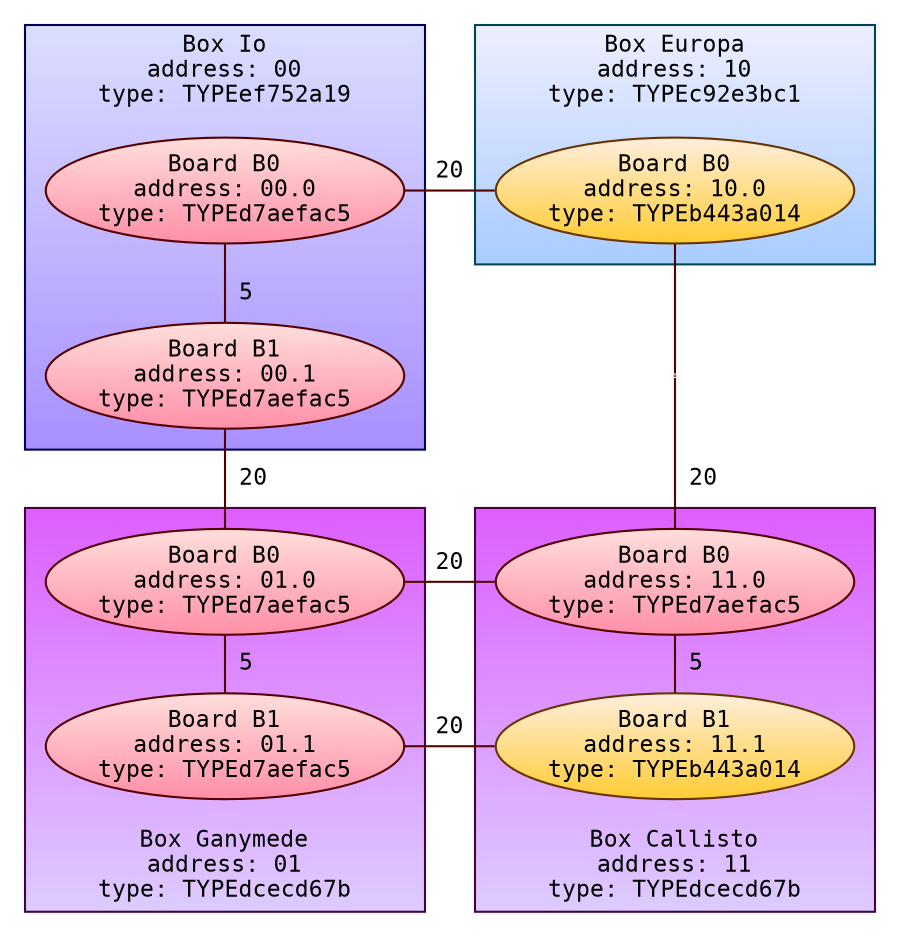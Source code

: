 graph G {
    fontname="Inconsolata";
    fontsize=11;
    margin=0;
    nodesep=0.3;
    rankdir="UD";
    ranksep=0;

    // Board display properties.
    node[color="#550000",
         fillcolor="#ffdedb:#ff8fa8",
         fontname="Inconsolata",
         fontsize=11,
         gradientangle=270,
         margin=0,
         shape="ellipse",
         style="filled"];

    // Board-connection display properties.
    edge[fontname="Inconsolata",
         fontsize=11,
         color="#550000"];

    // Boxes and the boards they contain.
    graph[color="#000055",
          gradientangle=270,
          style="filled"];

    subgraph cluster_Io {
        fillcolor="#dbdeff:#a88fff";
        margin=10;
        label="Box Io\naddress: 00\ntype: TYPEef752a19";
        IoB0[label="Board B0\naddress: 00.0\ntype: TYPEd7aefac5"];
        IoB1[label="Board B1\naddress: 00.1\ntype: TYPEd7aefac5"];
    }

    subgraph cluster_Europa {
        fillcolor="#eeeeff:#a8ccff";
        color="#004455";
        margin=10;
        label="Box Europa\naddress: 10\ntype: TYPEc92e3bc1";
        EuropaB0[label="Board B0\naddress: 10.0\ntype: TYPEb443a014",
                 fillcolor="#ffeedd:#ffcc33", color="#663300"];
    }

    graph[labelloc="b",
          color="#440044";
          fillcolor="#ddccff:#dd5eff";
          gradientangle=90];

    subgraph cluster_Ganymede {
        margin=10;
        label="Box Ganymede\naddress: 01\ntype: TYPEdcecd67b";
        GanymedeB0[label="Board B0\naddress: 01.0\ntype: TYPEd7aefac5"];
        GanymedeB1[label="Board B1\naddress: 01.1\ntype: TYPEd7aefac5"];
    }

    subgraph cluster_Callisto {
        margin=10;
        label="Box Callisto\naddress: 11\ntype: TYPEdcecd67b";
        CallistoB0[label="Board B0\naddress: 11.0\ntype: TYPEd7aefac5"];
        CallistoB1[label="Board B1\naddress: 11.1\ntype: TYPEb443a014",
                   fillcolor="#ffeedd:#ffcc33", color="#663300"];
    }

    // Formatting
    node[shape="point", width=0.005, color="#550000", style="filled"];
    EuropaB0 -- Invis;

    // Inter-box links
    IoB0 -- IoB1 [label=" 5"];
    GanymedeB0 -- GanymedeB1 [label=" 5"];
    CallistoB0 -- CallistoB1 [label=" 5"];

    // Cross-box links
    IoB0 -- EuropaB0 [label="20", constraint=false];
    IoB1 -- GanymedeB0 [label=" 20"];
    Invis -- CallistoB0 [label=" 20"];
    GanymedeB0 -- CallistoB0 [label="20", constraint=false];
    GanymedeB1 -- CallistoB1 [label="20", constraint=false];
}

